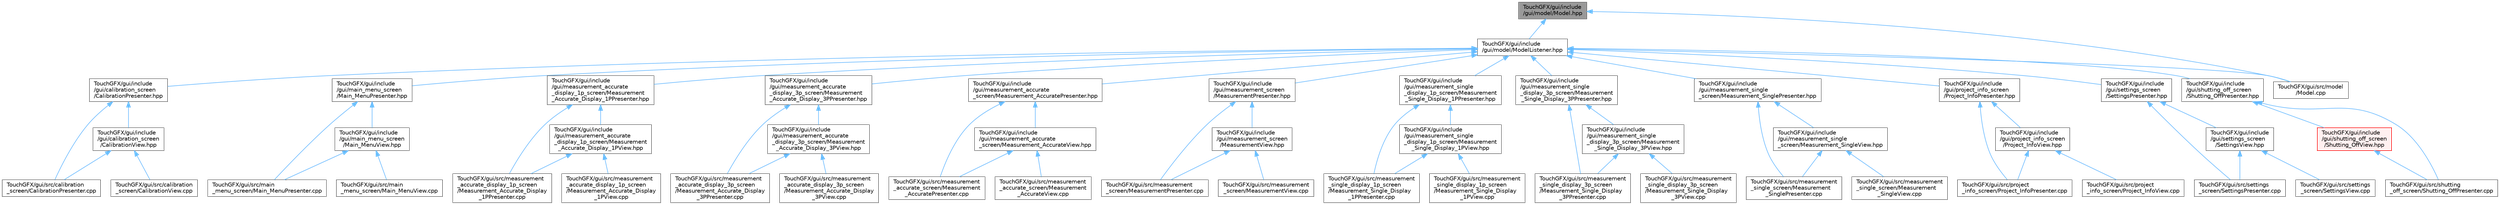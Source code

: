 digraph "TouchGFX/gui/include/gui/model/Model.hpp"
{
 // LATEX_PDF_SIZE
  bgcolor="transparent";
  edge [fontname=Helvetica,fontsize=10,labelfontname=Helvetica,labelfontsize=10];
  node [fontname=Helvetica,fontsize=10,shape=box,height=0.2,width=0.4];
  Node1 [id="Node000001",label="TouchGFX/gui/include\l/gui/model/Model.hpp",height=0.2,width=0.4,color="gray40", fillcolor="grey60", style="filled", fontcolor="black",tooltip=" "];
  Node1 -> Node2 [id="edge1_Node000001_Node000002",dir="back",color="steelblue1",style="solid",tooltip=" "];
  Node2 [id="Node000002",label="TouchGFX/gui/include\l/gui/model/ModelListener.hpp",height=0.2,width=0.4,color="grey40", fillcolor="white", style="filled",URL="$_model_listener_8hpp.html",tooltip=" "];
  Node2 -> Node3 [id="edge2_Node000002_Node000003",dir="back",color="steelblue1",style="solid",tooltip=" "];
  Node3 [id="Node000003",label="TouchGFX/gui/include\l/gui/calibration_screen\l/CalibrationPresenter.hpp",height=0.2,width=0.4,color="grey40", fillcolor="white", style="filled",URL="$_calibration_presenter_8hpp.html",tooltip=" "];
  Node3 -> Node4 [id="edge3_Node000003_Node000004",dir="back",color="steelblue1",style="solid",tooltip=" "];
  Node4 [id="Node000004",label="TouchGFX/gui/include\l/gui/calibration_screen\l/CalibrationView.hpp",height=0.2,width=0.4,color="grey40", fillcolor="white", style="filled",URL="$_calibration_view_8hpp.html",tooltip=" "];
  Node4 -> Node5 [id="edge4_Node000004_Node000005",dir="back",color="steelblue1",style="solid",tooltip=" "];
  Node5 [id="Node000005",label="TouchGFX/gui/src/calibration\l_screen/CalibrationPresenter.cpp",height=0.2,width=0.4,color="grey40", fillcolor="white", style="filled",URL="$_calibration_presenter_8cpp.html",tooltip=" "];
  Node4 -> Node6 [id="edge5_Node000004_Node000006",dir="back",color="steelblue1",style="solid",tooltip=" "];
  Node6 [id="Node000006",label="TouchGFX/gui/src/calibration\l_screen/CalibrationView.cpp",height=0.2,width=0.4,color="grey40", fillcolor="white", style="filled",URL="$_calibration_view_8cpp.html",tooltip=" "];
  Node3 -> Node5 [id="edge6_Node000003_Node000005",dir="back",color="steelblue1",style="solid",tooltip=" "];
  Node2 -> Node7 [id="edge7_Node000002_Node000007",dir="back",color="steelblue1",style="solid",tooltip=" "];
  Node7 [id="Node000007",label="TouchGFX/gui/include\l/gui/main_menu_screen\l/Main_MenuPresenter.hpp",height=0.2,width=0.4,color="grey40", fillcolor="white", style="filled",URL="$_main___menu_presenter_8hpp.html",tooltip=" "];
  Node7 -> Node8 [id="edge8_Node000007_Node000008",dir="back",color="steelblue1",style="solid",tooltip=" "];
  Node8 [id="Node000008",label="TouchGFX/gui/include\l/gui/main_menu_screen\l/Main_MenuView.hpp",height=0.2,width=0.4,color="grey40", fillcolor="white", style="filled",URL="$_main___menu_view_8hpp.html",tooltip=" "];
  Node8 -> Node9 [id="edge9_Node000008_Node000009",dir="back",color="steelblue1",style="solid",tooltip=" "];
  Node9 [id="Node000009",label="TouchGFX/gui/src/main\l_menu_screen/Main_MenuPresenter.cpp",height=0.2,width=0.4,color="grey40", fillcolor="white", style="filled",URL="$_main___menu_presenter_8cpp.html",tooltip=" "];
  Node8 -> Node10 [id="edge10_Node000008_Node000010",dir="back",color="steelblue1",style="solid",tooltip=" "];
  Node10 [id="Node000010",label="TouchGFX/gui/src/main\l_menu_screen/Main_MenuView.cpp",height=0.2,width=0.4,color="grey40", fillcolor="white", style="filled",URL="$_main___menu_view_8cpp.html",tooltip=" "];
  Node7 -> Node9 [id="edge11_Node000007_Node000009",dir="back",color="steelblue1",style="solid",tooltip=" "];
  Node2 -> Node11 [id="edge12_Node000002_Node000011",dir="back",color="steelblue1",style="solid",tooltip=" "];
  Node11 [id="Node000011",label="TouchGFX/gui/include\l/gui/measurement_accurate\l_display_1p_screen/Measurement\l_Accurate_Display_1PPresenter.hpp",height=0.2,width=0.4,color="grey40", fillcolor="white", style="filled",URL="$_measurement___accurate___display__1_p_presenter_8hpp.html",tooltip=" "];
  Node11 -> Node12 [id="edge13_Node000011_Node000012",dir="back",color="steelblue1",style="solid",tooltip=" "];
  Node12 [id="Node000012",label="TouchGFX/gui/include\l/gui/measurement_accurate\l_display_1p_screen/Measurement\l_Accurate_Display_1PView.hpp",height=0.2,width=0.4,color="grey40", fillcolor="white", style="filled",URL="$_measurement___accurate___display__1_p_view_8hpp.html",tooltip=" "];
  Node12 -> Node13 [id="edge14_Node000012_Node000013",dir="back",color="steelblue1",style="solid",tooltip=" "];
  Node13 [id="Node000013",label="TouchGFX/gui/src/measurement\l_accurate_display_1p_screen\l/Measurement_Accurate_Display\l_1PPresenter.cpp",height=0.2,width=0.4,color="grey40", fillcolor="white", style="filled",URL="$_measurement___accurate___display__1_p_presenter_8cpp.html",tooltip=" "];
  Node12 -> Node14 [id="edge15_Node000012_Node000014",dir="back",color="steelblue1",style="solid",tooltip=" "];
  Node14 [id="Node000014",label="TouchGFX/gui/src/measurement\l_accurate_display_1p_screen\l/Measurement_Accurate_Display\l_1PView.cpp",height=0.2,width=0.4,color="grey40", fillcolor="white", style="filled",URL="$_measurement___accurate___display__1_p_view_8cpp.html",tooltip=" "];
  Node11 -> Node13 [id="edge16_Node000011_Node000013",dir="back",color="steelblue1",style="solid",tooltip=" "];
  Node2 -> Node15 [id="edge17_Node000002_Node000015",dir="back",color="steelblue1",style="solid",tooltip=" "];
  Node15 [id="Node000015",label="TouchGFX/gui/include\l/gui/measurement_accurate\l_display_3p_screen/Measurement\l_Accurate_Display_3PPresenter.hpp",height=0.2,width=0.4,color="grey40", fillcolor="white", style="filled",URL="$_measurement___accurate___display__3_p_presenter_8hpp.html",tooltip=" "];
  Node15 -> Node16 [id="edge18_Node000015_Node000016",dir="back",color="steelblue1",style="solid",tooltip=" "];
  Node16 [id="Node000016",label="TouchGFX/gui/include\l/gui/measurement_accurate\l_display_3p_screen/Measurement\l_Accurate_Display_3PView.hpp",height=0.2,width=0.4,color="grey40", fillcolor="white", style="filled",URL="$_measurement___accurate___display__3_p_view_8hpp.html",tooltip=" "];
  Node16 -> Node17 [id="edge19_Node000016_Node000017",dir="back",color="steelblue1",style="solid",tooltip=" "];
  Node17 [id="Node000017",label="TouchGFX/gui/src/measurement\l_accurate_display_3p_screen\l/Measurement_Accurate_Display\l_3PPresenter.cpp",height=0.2,width=0.4,color="grey40", fillcolor="white", style="filled",URL="$_measurement___accurate___display__3_p_presenter_8cpp.html",tooltip=" "];
  Node16 -> Node18 [id="edge20_Node000016_Node000018",dir="back",color="steelblue1",style="solid",tooltip=" "];
  Node18 [id="Node000018",label="TouchGFX/gui/src/measurement\l_accurate_display_3p_screen\l/Measurement_Accurate_Display\l_3PView.cpp",height=0.2,width=0.4,color="grey40", fillcolor="white", style="filled",URL="$_measurement___accurate___display__3_p_view_8cpp.html",tooltip=" "];
  Node15 -> Node17 [id="edge21_Node000015_Node000017",dir="back",color="steelblue1",style="solid",tooltip=" "];
  Node2 -> Node19 [id="edge22_Node000002_Node000019",dir="back",color="steelblue1",style="solid",tooltip=" "];
  Node19 [id="Node000019",label="TouchGFX/gui/include\l/gui/measurement_accurate\l_screen/Measurement_AccuratePresenter.hpp",height=0.2,width=0.4,color="grey40", fillcolor="white", style="filled",URL="$_measurement___accurate_presenter_8hpp.html",tooltip=" "];
  Node19 -> Node20 [id="edge23_Node000019_Node000020",dir="back",color="steelblue1",style="solid",tooltip=" "];
  Node20 [id="Node000020",label="TouchGFX/gui/include\l/gui/measurement_accurate\l_screen/Measurement_AccurateView.hpp",height=0.2,width=0.4,color="grey40", fillcolor="white", style="filled",URL="$_measurement___accurate_view_8hpp.html",tooltip=" "];
  Node20 -> Node21 [id="edge24_Node000020_Node000021",dir="back",color="steelblue1",style="solid",tooltip=" "];
  Node21 [id="Node000021",label="TouchGFX/gui/src/measurement\l_accurate_screen/Measurement\l_AccuratePresenter.cpp",height=0.2,width=0.4,color="grey40", fillcolor="white", style="filled",URL="$_measurement___accurate_presenter_8cpp.html",tooltip=" "];
  Node20 -> Node22 [id="edge25_Node000020_Node000022",dir="back",color="steelblue1",style="solid",tooltip=" "];
  Node22 [id="Node000022",label="TouchGFX/gui/src/measurement\l_accurate_screen/Measurement\l_AccurateView.cpp",height=0.2,width=0.4,color="grey40", fillcolor="white", style="filled",URL="$_measurement___accurate_view_8cpp.html",tooltip=" "];
  Node19 -> Node21 [id="edge26_Node000019_Node000021",dir="back",color="steelblue1",style="solid",tooltip=" "];
  Node2 -> Node23 [id="edge27_Node000002_Node000023",dir="back",color="steelblue1",style="solid",tooltip=" "];
  Node23 [id="Node000023",label="TouchGFX/gui/include\l/gui/measurement_screen\l/MeasurementPresenter.hpp",height=0.2,width=0.4,color="grey40", fillcolor="white", style="filled",URL="$_measurement_presenter_8hpp.html",tooltip=" "];
  Node23 -> Node24 [id="edge28_Node000023_Node000024",dir="back",color="steelblue1",style="solid",tooltip=" "];
  Node24 [id="Node000024",label="TouchGFX/gui/include\l/gui/measurement_screen\l/MeasurementView.hpp",height=0.2,width=0.4,color="grey40", fillcolor="white", style="filled",URL="$_measurement_view_8hpp.html",tooltip=" "];
  Node24 -> Node25 [id="edge29_Node000024_Node000025",dir="back",color="steelblue1",style="solid",tooltip=" "];
  Node25 [id="Node000025",label="TouchGFX/gui/src/measurement\l_screen/MeasurementPresenter.cpp",height=0.2,width=0.4,color="grey40", fillcolor="white", style="filled",URL="$_measurement_presenter_8cpp.html",tooltip=" "];
  Node24 -> Node26 [id="edge30_Node000024_Node000026",dir="back",color="steelblue1",style="solid",tooltip=" "];
  Node26 [id="Node000026",label="TouchGFX/gui/src/measurement\l_screen/MeasurementView.cpp",height=0.2,width=0.4,color="grey40", fillcolor="white", style="filled",URL="$_measurement_view_8cpp.html",tooltip=" "];
  Node23 -> Node25 [id="edge31_Node000023_Node000025",dir="back",color="steelblue1",style="solid",tooltip=" "];
  Node2 -> Node27 [id="edge32_Node000002_Node000027",dir="back",color="steelblue1",style="solid",tooltip=" "];
  Node27 [id="Node000027",label="TouchGFX/gui/include\l/gui/measurement_single\l_display_1p_screen/Measurement\l_Single_Display_1PPresenter.hpp",height=0.2,width=0.4,color="grey40", fillcolor="white", style="filled",URL="$_measurement___single___display__1_p_presenter_8hpp.html",tooltip=" "];
  Node27 -> Node28 [id="edge33_Node000027_Node000028",dir="back",color="steelblue1",style="solid",tooltip=" "];
  Node28 [id="Node000028",label="TouchGFX/gui/include\l/gui/measurement_single\l_display_1p_screen/Measurement\l_Single_Display_1PView.hpp",height=0.2,width=0.4,color="grey40", fillcolor="white", style="filled",URL="$_measurement___single___display__1_p_view_8hpp.html",tooltip=" "];
  Node28 -> Node29 [id="edge34_Node000028_Node000029",dir="back",color="steelblue1",style="solid",tooltip=" "];
  Node29 [id="Node000029",label="TouchGFX/gui/src/measurement\l_single_display_1p_screen\l/Measurement_Single_Display\l_1PPresenter.cpp",height=0.2,width=0.4,color="grey40", fillcolor="white", style="filled",URL="$_measurement___single___display__1_p_presenter_8cpp.html",tooltip=" "];
  Node28 -> Node30 [id="edge35_Node000028_Node000030",dir="back",color="steelblue1",style="solid",tooltip=" "];
  Node30 [id="Node000030",label="TouchGFX/gui/src/measurement\l_single_display_1p_screen\l/Measurement_Single_Display\l_1PView.cpp",height=0.2,width=0.4,color="grey40", fillcolor="white", style="filled",URL="$_measurement___single___display__1_p_view_8cpp.html",tooltip=" "];
  Node27 -> Node29 [id="edge36_Node000027_Node000029",dir="back",color="steelblue1",style="solid",tooltip=" "];
  Node2 -> Node31 [id="edge37_Node000002_Node000031",dir="back",color="steelblue1",style="solid",tooltip=" "];
  Node31 [id="Node000031",label="TouchGFX/gui/include\l/gui/measurement_single\l_display_3p_screen/Measurement\l_Single_Display_3PPresenter.hpp",height=0.2,width=0.4,color="grey40", fillcolor="white", style="filled",URL="$_measurement___single___display__3_p_presenter_8hpp.html",tooltip=" "];
  Node31 -> Node32 [id="edge38_Node000031_Node000032",dir="back",color="steelblue1",style="solid",tooltip=" "];
  Node32 [id="Node000032",label="TouchGFX/gui/include\l/gui/measurement_single\l_display_3p_screen/Measurement\l_Single_Display_3PView.hpp",height=0.2,width=0.4,color="grey40", fillcolor="white", style="filled",URL="$_measurement___single___display__3_p_view_8hpp.html",tooltip=" "];
  Node32 -> Node33 [id="edge39_Node000032_Node000033",dir="back",color="steelblue1",style="solid",tooltip=" "];
  Node33 [id="Node000033",label="TouchGFX/gui/src/measurement\l_single_display_3p_screen\l/Measurement_Single_Display\l_3PPresenter.cpp",height=0.2,width=0.4,color="grey40", fillcolor="white", style="filled",URL="$_measurement___single___display__3_p_presenter_8cpp.html",tooltip=" "];
  Node32 -> Node34 [id="edge40_Node000032_Node000034",dir="back",color="steelblue1",style="solid",tooltip=" "];
  Node34 [id="Node000034",label="TouchGFX/gui/src/measurement\l_single_display_3p_screen\l/Measurement_Single_Display\l_3PView.cpp",height=0.2,width=0.4,color="grey40", fillcolor="white", style="filled",URL="$_measurement___single___display__3_p_view_8cpp.html",tooltip=" "];
  Node31 -> Node33 [id="edge41_Node000031_Node000033",dir="back",color="steelblue1",style="solid",tooltip=" "];
  Node2 -> Node35 [id="edge42_Node000002_Node000035",dir="back",color="steelblue1",style="solid",tooltip=" "];
  Node35 [id="Node000035",label="TouchGFX/gui/include\l/gui/measurement_single\l_screen/Measurement_SinglePresenter.hpp",height=0.2,width=0.4,color="grey40", fillcolor="white", style="filled",URL="$_measurement___single_presenter_8hpp.html",tooltip=" "];
  Node35 -> Node36 [id="edge43_Node000035_Node000036",dir="back",color="steelblue1",style="solid",tooltip=" "];
  Node36 [id="Node000036",label="TouchGFX/gui/include\l/gui/measurement_single\l_screen/Measurement_SingleView.hpp",height=0.2,width=0.4,color="grey40", fillcolor="white", style="filled",URL="$_measurement___single_view_8hpp.html",tooltip=" "];
  Node36 -> Node37 [id="edge44_Node000036_Node000037",dir="back",color="steelblue1",style="solid",tooltip=" "];
  Node37 [id="Node000037",label="TouchGFX/gui/src/measurement\l_single_screen/Measurement\l_SinglePresenter.cpp",height=0.2,width=0.4,color="grey40", fillcolor="white", style="filled",URL="$_measurement___single_presenter_8cpp.html",tooltip=" "];
  Node36 -> Node38 [id="edge45_Node000036_Node000038",dir="back",color="steelblue1",style="solid",tooltip=" "];
  Node38 [id="Node000038",label="TouchGFX/gui/src/measurement\l_single_screen/Measurement\l_SingleView.cpp",height=0.2,width=0.4,color="grey40", fillcolor="white", style="filled",URL="$_measurement___single_view_8cpp.html",tooltip=" "];
  Node35 -> Node37 [id="edge46_Node000035_Node000037",dir="back",color="steelblue1",style="solid",tooltip=" "];
  Node2 -> Node39 [id="edge47_Node000002_Node000039",dir="back",color="steelblue1",style="solid",tooltip=" "];
  Node39 [id="Node000039",label="TouchGFX/gui/include\l/gui/project_info_screen\l/Project_InfoPresenter.hpp",height=0.2,width=0.4,color="grey40", fillcolor="white", style="filled",URL="$_project___info_presenter_8hpp.html",tooltip=" "];
  Node39 -> Node40 [id="edge48_Node000039_Node000040",dir="back",color="steelblue1",style="solid",tooltip=" "];
  Node40 [id="Node000040",label="TouchGFX/gui/include\l/gui/project_info_screen\l/Project_InfoView.hpp",height=0.2,width=0.4,color="grey40", fillcolor="white", style="filled",URL="$_project___info_view_8hpp.html",tooltip=" "];
  Node40 -> Node41 [id="edge49_Node000040_Node000041",dir="back",color="steelblue1",style="solid",tooltip=" "];
  Node41 [id="Node000041",label="TouchGFX/gui/src/project\l_info_screen/Project_InfoPresenter.cpp",height=0.2,width=0.4,color="grey40", fillcolor="white", style="filled",URL="$_project___info_presenter_8cpp.html",tooltip=" "];
  Node40 -> Node42 [id="edge50_Node000040_Node000042",dir="back",color="steelblue1",style="solid",tooltip=" "];
  Node42 [id="Node000042",label="TouchGFX/gui/src/project\l_info_screen/Project_InfoView.cpp",height=0.2,width=0.4,color="grey40", fillcolor="white", style="filled",URL="$_project___info_view_8cpp.html",tooltip=" "];
  Node39 -> Node41 [id="edge51_Node000039_Node000041",dir="back",color="steelblue1",style="solid",tooltip=" "];
  Node2 -> Node43 [id="edge52_Node000002_Node000043",dir="back",color="steelblue1",style="solid",tooltip=" "];
  Node43 [id="Node000043",label="TouchGFX/gui/include\l/gui/settings_screen\l/SettingsPresenter.hpp",height=0.2,width=0.4,color="grey40", fillcolor="white", style="filled",URL="$_settings_presenter_8hpp.html",tooltip=" "];
  Node43 -> Node44 [id="edge53_Node000043_Node000044",dir="back",color="steelblue1",style="solid",tooltip=" "];
  Node44 [id="Node000044",label="TouchGFX/gui/include\l/gui/settings_screen\l/SettingsView.hpp",height=0.2,width=0.4,color="grey40", fillcolor="white", style="filled",URL="$_settings_view_8hpp.html",tooltip=" "];
  Node44 -> Node45 [id="edge54_Node000044_Node000045",dir="back",color="steelblue1",style="solid",tooltip=" "];
  Node45 [id="Node000045",label="TouchGFX/gui/src/settings\l_screen/SettingsPresenter.cpp",height=0.2,width=0.4,color="grey40", fillcolor="white", style="filled",URL="$_settings_presenter_8cpp.html",tooltip=" "];
  Node44 -> Node46 [id="edge55_Node000044_Node000046",dir="back",color="steelblue1",style="solid",tooltip=" "];
  Node46 [id="Node000046",label="TouchGFX/gui/src/settings\l_screen/SettingsView.cpp",height=0.2,width=0.4,color="grey40", fillcolor="white", style="filled",URL="$_settings_view_8cpp.html",tooltip=" "];
  Node43 -> Node45 [id="edge56_Node000043_Node000045",dir="back",color="steelblue1",style="solid",tooltip=" "];
  Node2 -> Node47 [id="edge57_Node000002_Node000047",dir="back",color="steelblue1",style="solid",tooltip=" "];
  Node47 [id="Node000047",label="TouchGFX/gui/include\l/gui/shutting_off_screen\l/Shutting_OffPresenter.hpp",height=0.2,width=0.4,color="grey40", fillcolor="white", style="filled",URL="$_shutting___off_presenter_8hpp.html",tooltip=" "];
  Node47 -> Node48 [id="edge58_Node000047_Node000048",dir="back",color="steelblue1",style="solid",tooltip=" "];
  Node48 [id="Node000048",label="TouchGFX/gui/include\l/gui/shutting_off_screen\l/Shutting_OffView.hpp",height=0.2,width=0.4,color="red", fillcolor="#FFF0F0", style="filled",URL="$_shutting___off_view_8hpp.html",tooltip=" "];
  Node48 -> Node49 [id="edge59_Node000048_Node000049",dir="back",color="steelblue1",style="solid",tooltip=" "];
  Node49 [id="Node000049",label="TouchGFX/gui/src/shutting\l_off_screen/Shutting_OffPresenter.cpp",height=0.2,width=0.4,color="grey40", fillcolor="white", style="filled",URL="$_shutting___off_presenter_8cpp.html",tooltip=" "];
  Node47 -> Node49 [id="edge60_Node000047_Node000049",dir="back",color="steelblue1",style="solid",tooltip=" "];
  Node2 -> Node51 [id="edge61_Node000002_Node000051",dir="back",color="steelblue1",style="solid",tooltip=" "];
  Node51 [id="Node000051",label="TouchGFX/gui/src/model\l/Model.cpp",height=0.2,width=0.4,color="grey40", fillcolor="white", style="filled",URL="$_model_8cpp.html",tooltip=" "];
  Node1 -> Node51 [id="edge62_Node000001_Node000051",dir="back",color="steelblue1",style="solid",tooltip=" "];
}
